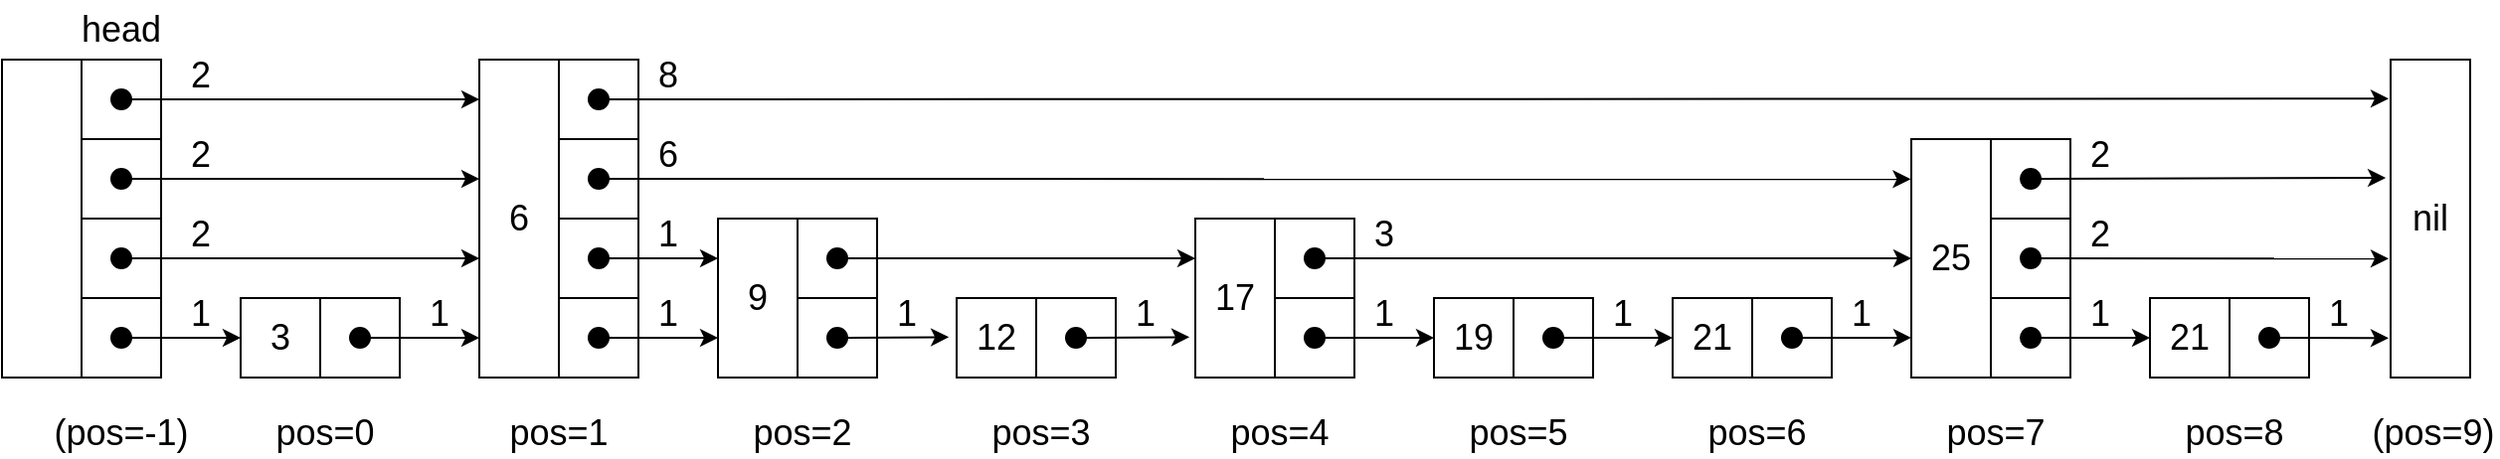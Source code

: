 <mxfile version="22.1.16" type="device" pages="2">
  <diagram name="example1" id="M_l3oaVmqvij0Us-8n8k">
    <mxGraphModel dx="1012" dy="729" grid="1" gridSize="10" guides="1" tooltips="1" connect="1" arrows="1" fold="1" page="1" pageScale="1" pageWidth="827" pageHeight="1169" math="0" shadow="0">
      <root>
        <mxCell id="0" />
        <mxCell id="1" parent="0" />
        <mxCell id="FNDnNTJ_TwFZtQdyabzf-134" value="" style="group" parent="1" vertex="1" connectable="0">
          <mxGeometry y="90" width="1255" height="230" as="geometry" />
        </mxCell>
        <mxCell id="FNDnNTJ_TwFZtQdyabzf-7" value="" style="group;fontSize=18;" parent="FNDnNTJ_TwFZtQdyabzf-134" vertex="1" connectable="0">
          <mxGeometry x="240" y="30" width="80" height="160" as="geometry" />
        </mxCell>
        <mxCell id="FNDnNTJ_TwFZtQdyabzf-2" value="6" style="rounded=0;whiteSpace=wrap;html=1;fontSize=18;" parent="FNDnNTJ_TwFZtQdyabzf-7" vertex="1">
          <mxGeometry width="40" height="160" as="geometry" />
        </mxCell>
        <mxCell id="FNDnNTJ_TwFZtQdyabzf-10" value="" style="group" parent="FNDnNTJ_TwFZtQdyabzf-7" vertex="1" connectable="0">
          <mxGeometry x="40" width="40" height="40" as="geometry" />
        </mxCell>
        <mxCell id="FNDnNTJ_TwFZtQdyabzf-3" value="" style="rounded=0;whiteSpace=wrap;html=1;" parent="FNDnNTJ_TwFZtQdyabzf-10" vertex="1">
          <mxGeometry width="40" height="40" as="geometry" />
        </mxCell>
        <mxCell id="FNDnNTJ_TwFZtQdyabzf-108" style="edgeStyle=none;shape=connector;rounded=0;orthogonalLoop=1;jettySize=auto;html=1;exitX=1;exitY=0.5;exitDx=0;exitDy=0;labelBackgroundColor=default;strokeColor=default;align=center;verticalAlign=middle;fontFamily=Helvetica;fontSize=11;fontColor=default;endArrow=classic;" parent="FNDnNTJ_TwFZtQdyabzf-10" source="FNDnNTJ_TwFZtQdyabzf-8" edge="1">
          <mxGeometry relative="1" as="geometry">
            <mxPoint x="920" y="19.647" as="targetPoint" />
          </mxGeometry>
        </mxCell>
        <mxCell id="FNDnNTJ_TwFZtQdyabzf-8" value="" style="ellipse;whiteSpace=wrap;html=1;aspect=fixed;fillColor=#000000;" parent="FNDnNTJ_TwFZtQdyabzf-10" vertex="1">
          <mxGeometry x="15" y="15" width="10" height="10" as="geometry" />
        </mxCell>
        <mxCell id="FNDnNTJ_TwFZtQdyabzf-11" value="" style="group" parent="FNDnNTJ_TwFZtQdyabzf-7" vertex="1" connectable="0">
          <mxGeometry x="40" y="40" width="40" height="40" as="geometry" />
        </mxCell>
        <mxCell id="FNDnNTJ_TwFZtQdyabzf-12" value="" style="rounded=0;whiteSpace=wrap;html=1;" parent="FNDnNTJ_TwFZtQdyabzf-11" vertex="1">
          <mxGeometry width="40" height="40" as="geometry" />
        </mxCell>
        <mxCell id="FNDnNTJ_TwFZtQdyabzf-13" value="" style="ellipse;whiteSpace=wrap;html=1;aspect=fixed;fillColor=#000000;" parent="FNDnNTJ_TwFZtQdyabzf-11" vertex="1">
          <mxGeometry x="15" y="15" width="10" height="10" as="geometry" />
        </mxCell>
        <mxCell id="FNDnNTJ_TwFZtQdyabzf-14" value="" style="group" parent="FNDnNTJ_TwFZtQdyabzf-7" vertex="1" connectable="0">
          <mxGeometry x="40" y="80" width="40" height="40" as="geometry" />
        </mxCell>
        <mxCell id="FNDnNTJ_TwFZtQdyabzf-15" value="" style="rounded=0;whiteSpace=wrap;html=1;" parent="FNDnNTJ_TwFZtQdyabzf-14" vertex="1">
          <mxGeometry width="40" height="40" as="geometry" />
        </mxCell>
        <mxCell id="FNDnNTJ_TwFZtQdyabzf-16" value="" style="ellipse;whiteSpace=wrap;html=1;aspect=fixed;fillColor=#000000;" parent="FNDnNTJ_TwFZtQdyabzf-14" vertex="1">
          <mxGeometry x="15" y="15" width="10" height="10" as="geometry" />
        </mxCell>
        <mxCell id="FNDnNTJ_TwFZtQdyabzf-18" value="" style="group" parent="FNDnNTJ_TwFZtQdyabzf-7" vertex="1" connectable="0">
          <mxGeometry x="40" y="120" width="40" height="40" as="geometry" />
        </mxCell>
        <mxCell id="FNDnNTJ_TwFZtQdyabzf-19" value="" style="rounded=0;whiteSpace=wrap;html=1;" parent="FNDnNTJ_TwFZtQdyabzf-18" vertex="1">
          <mxGeometry width="40" height="40" as="geometry" />
        </mxCell>
        <mxCell id="FNDnNTJ_TwFZtQdyabzf-20" value="" style="ellipse;whiteSpace=wrap;html=1;aspect=fixed;fillColor=#000000;" parent="FNDnNTJ_TwFZtQdyabzf-18" vertex="1">
          <mxGeometry x="15" y="15" width="10" height="10" as="geometry" />
        </mxCell>
        <mxCell id="FNDnNTJ_TwFZtQdyabzf-21" value="" style="group" parent="FNDnNTJ_TwFZtQdyabzf-134" vertex="1" connectable="0">
          <mxGeometry x="40" y="30" width="40" height="40" as="geometry" />
        </mxCell>
        <mxCell id="FNDnNTJ_TwFZtQdyabzf-22" value="" style="rounded=0;whiteSpace=wrap;html=1;" parent="FNDnNTJ_TwFZtQdyabzf-21" vertex="1">
          <mxGeometry width="40" height="40" as="geometry" />
        </mxCell>
        <mxCell id="FNDnNTJ_TwFZtQdyabzf-23" value="" style="ellipse;whiteSpace=wrap;html=1;aspect=fixed;fillColor=#000000;" parent="FNDnNTJ_TwFZtQdyabzf-21" vertex="1">
          <mxGeometry x="15" y="15" width="10" height="10" as="geometry" />
        </mxCell>
        <mxCell id="FNDnNTJ_TwFZtQdyabzf-24" value="" style="group" parent="FNDnNTJ_TwFZtQdyabzf-134" vertex="1" connectable="0">
          <mxGeometry x="40" y="70" width="40" height="40" as="geometry" />
        </mxCell>
        <mxCell id="FNDnNTJ_TwFZtQdyabzf-25" value="" style="rounded=0;whiteSpace=wrap;html=1;" parent="FNDnNTJ_TwFZtQdyabzf-24" vertex="1">
          <mxGeometry width="40" height="40" as="geometry" />
        </mxCell>
        <mxCell id="FNDnNTJ_TwFZtQdyabzf-26" value="" style="ellipse;whiteSpace=wrap;html=1;aspect=fixed;fillColor=#000000;" parent="FNDnNTJ_TwFZtQdyabzf-24" vertex="1">
          <mxGeometry x="15" y="15" width="10" height="10" as="geometry" />
        </mxCell>
        <mxCell id="FNDnNTJ_TwFZtQdyabzf-27" value="" style="group" parent="FNDnNTJ_TwFZtQdyabzf-134" vertex="1" connectable="0">
          <mxGeometry x="40" y="110" width="40" height="40" as="geometry" />
        </mxCell>
        <mxCell id="FNDnNTJ_TwFZtQdyabzf-28" value="" style="rounded=0;whiteSpace=wrap;html=1;" parent="FNDnNTJ_TwFZtQdyabzf-27" vertex="1">
          <mxGeometry width="40" height="40" as="geometry" />
        </mxCell>
        <mxCell id="FNDnNTJ_TwFZtQdyabzf-29" value="" style="ellipse;whiteSpace=wrap;html=1;aspect=fixed;fillColor=#000000;" parent="FNDnNTJ_TwFZtQdyabzf-27" vertex="1">
          <mxGeometry x="15" y="15" width="10" height="10" as="geometry" />
        </mxCell>
        <mxCell id="FNDnNTJ_TwFZtQdyabzf-30" value="" style="group" parent="FNDnNTJ_TwFZtQdyabzf-134" vertex="1" connectable="0">
          <mxGeometry x="40" y="150" width="40" height="40" as="geometry" />
        </mxCell>
        <mxCell id="FNDnNTJ_TwFZtQdyabzf-31" value="" style="rounded=0;whiteSpace=wrap;html=1;" parent="FNDnNTJ_TwFZtQdyabzf-30" vertex="1">
          <mxGeometry width="40" height="40" as="geometry" />
        </mxCell>
        <mxCell id="FNDnNTJ_TwFZtQdyabzf-32" value="" style="ellipse;whiteSpace=wrap;html=1;aspect=fixed;fillColor=#000000;" parent="FNDnNTJ_TwFZtQdyabzf-30" vertex="1">
          <mxGeometry x="15" y="15" width="10" height="10" as="geometry" />
        </mxCell>
        <mxCell id="FNDnNTJ_TwFZtQdyabzf-33" value="" style="group" parent="FNDnNTJ_TwFZtQdyabzf-134" vertex="1" connectable="0">
          <mxGeometry x="160" y="150" width="40" height="40" as="geometry" />
        </mxCell>
        <mxCell id="FNDnNTJ_TwFZtQdyabzf-34" value="" style="rounded=0;whiteSpace=wrap;html=1;" parent="FNDnNTJ_TwFZtQdyabzf-33" vertex="1">
          <mxGeometry width="40" height="40" as="geometry" />
        </mxCell>
        <mxCell id="FNDnNTJ_TwFZtQdyabzf-35" value="" style="ellipse;whiteSpace=wrap;html=1;aspect=fixed;fillColor=#000000;" parent="FNDnNTJ_TwFZtQdyabzf-33" vertex="1">
          <mxGeometry x="15" y="15" width="10" height="10" as="geometry" />
        </mxCell>
        <mxCell id="FNDnNTJ_TwFZtQdyabzf-36" value="3" style="rounded=0;whiteSpace=wrap;html=1;fontSize=18;" parent="FNDnNTJ_TwFZtQdyabzf-134" vertex="1">
          <mxGeometry x="120" y="150" width="40" height="40" as="geometry" />
        </mxCell>
        <mxCell id="FNDnNTJ_TwFZtQdyabzf-37" style="edgeStyle=orthogonalEdgeStyle;rounded=0;orthogonalLoop=1;jettySize=auto;html=1;entryX=0;entryY=0.5;entryDx=0;entryDy=0;" parent="FNDnNTJ_TwFZtQdyabzf-134" source="FNDnNTJ_TwFZtQdyabzf-32" target="FNDnNTJ_TwFZtQdyabzf-36" edge="1">
          <mxGeometry relative="1" as="geometry" />
        </mxCell>
        <mxCell id="FNDnNTJ_TwFZtQdyabzf-38" style="rounded=0;orthogonalLoop=1;jettySize=auto;html=1;" parent="FNDnNTJ_TwFZtQdyabzf-134" source="FNDnNTJ_TwFZtQdyabzf-35" edge="1">
          <mxGeometry relative="1" as="geometry">
            <mxPoint x="240" y="170" as="targetPoint" />
          </mxGeometry>
        </mxCell>
        <mxCell id="FNDnNTJ_TwFZtQdyabzf-39" style="rounded=0;orthogonalLoop=1;jettySize=auto;html=1;exitX=1;exitY=0.5;exitDx=0;exitDy=0;" parent="FNDnNTJ_TwFZtQdyabzf-134" source="FNDnNTJ_TwFZtQdyabzf-29" edge="1">
          <mxGeometry relative="1" as="geometry">
            <mxPoint x="240" y="130" as="targetPoint" />
          </mxGeometry>
        </mxCell>
        <mxCell id="FNDnNTJ_TwFZtQdyabzf-40" style="rounded=0;orthogonalLoop=1;jettySize=auto;html=1;exitX=1;exitY=0.5;exitDx=0;exitDy=0;" parent="FNDnNTJ_TwFZtQdyabzf-134" source="FNDnNTJ_TwFZtQdyabzf-26" edge="1">
          <mxGeometry relative="1" as="geometry">
            <mxPoint x="240" y="90" as="targetPoint" />
          </mxGeometry>
        </mxCell>
        <mxCell id="FNDnNTJ_TwFZtQdyabzf-41" style="rounded=0;orthogonalLoop=1;jettySize=auto;html=1;exitX=1;exitY=0.5;exitDx=0;exitDy=0;" parent="FNDnNTJ_TwFZtQdyabzf-134" source="FNDnNTJ_TwFZtQdyabzf-23" edge="1">
          <mxGeometry relative="1" as="geometry">
            <mxPoint x="240" y="50" as="targetPoint" />
          </mxGeometry>
        </mxCell>
        <mxCell id="FNDnNTJ_TwFZtQdyabzf-42" value="head" style="text;html=1;strokeColor=none;fillColor=none;align=center;verticalAlign=middle;whiteSpace=wrap;rounded=0;fontSize=18;fontFamily=Helvetica;fontColor=default;" parent="FNDnNTJ_TwFZtQdyabzf-134" vertex="1">
          <mxGeometry x="35" width="50" height="30" as="geometry" />
        </mxCell>
        <mxCell id="FNDnNTJ_TwFZtQdyabzf-45" value="(pos=-1)" style="text;fontSize=18;fontFamily=Helvetica;fontColor=default;align=center;" parent="FNDnNTJ_TwFZtQdyabzf-134" vertex="1">
          <mxGeometry x="27.5" y="200" width="65" height="30" as="geometry" />
        </mxCell>
        <mxCell id="FNDnNTJ_TwFZtQdyabzf-46" value="pos=0" style="text;fontSize=18;fontFamily=Helvetica;fontColor=default;align=center;" parent="FNDnNTJ_TwFZtQdyabzf-134" vertex="1">
          <mxGeometry x="130" y="200" width="65" height="30" as="geometry" />
        </mxCell>
        <mxCell id="FNDnNTJ_TwFZtQdyabzf-47" value="pos=1" style="text;fontSize=18;fontFamily=Helvetica;fontColor=default;align=center;" parent="FNDnNTJ_TwFZtQdyabzf-134" vertex="1">
          <mxGeometry x="247.5" y="200" width="65" height="30" as="geometry" />
        </mxCell>
        <mxCell id="FNDnNTJ_TwFZtQdyabzf-48" value="2" style="text;fontSize=18;fontFamily=Helvetica;fontColor=default;align=center;" parent="FNDnNTJ_TwFZtQdyabzf-134" vertex="1">
          <mxGeometry x="80" y="20" width="40" height="30" as="geometry" />
        </mxCell>
        <mxCell id="FNDnNTJ_TwFZtQdyabzf-49" value="2" style="text;fontSize=18;fontFamily=Helvetica;fontColor=default;align=center;" parent="FNDnNTJ_TwFZtQdyabzf-134" vertex="1">
          <mxGeometry x="80" y="60" width="40" height="30" as="geometry" />
        </mxCell>
        <mxCell id="FNDnNTJ_TwFZtQdyabzf-50" value="2" style="text;fontSize=18;fontFamily=Helvetica;fontColor=default;align=center;" parent="FNDnNTJ_TwFZtQdyabzf-134" vertex="1">
          <mxGeometry x="80" y="100" width="40" height="30" as="geometry" />
        </mxCell>
        <mxCell id="FNDnNTJ_TwFZtQdyabzf-51" value="1" style="text;fontSize=18;fontFamily=Helvetica;fontColor=default;align=center;" parent="FNDnNTJ_TwFZtQdyabzf-134" vertex="1">
          <mxGeometry x="80" y="140" width="40" height="30" as="geometry" />
        </mxCell>
        <mxCell id="FNDnNTJ_TwFZtQdyabzf-52" value="1" style="text;fontSize=18;fontFamily=Helvetica;fontColor=default;align=center;" parent="FNDnNTJ_TwFZtQdyabzf-134" vertex="1">
          <mxGeometry x="200" y="140" width="40" height="30" as="geometry" />
        </mxCell>
        <mxCell id="FNDnNTJ_TwFZtQdyabzf-53" value="" style="group" parent="FNDnNTJ_TwFZtQdyabzf-134" vertex="1" connectable="0">
          <mxGeometry x="400" y="150" width="40" height="40" as="geometry" />
        </mxCell>
        <mxCell id="FNDnNTJ_TwFZtQdyabzf-54" value="" style="rounded=0;whiteSpace=wrap;html=1;" parent="FNDnNTJ_TwFZtQdyabzf-53" vertex="1">
          <mxGeometry width="40" height="40" as="geometry" />
        </mxCell>
        <mxCell id="FNDnNTJ_TwFZtQdyabzf-55" value="" style="ellipse;whiteSpace=wrap;html=1;aspect=fixed;fillColor=#000000;" parent="FNDnNTJ_TwFZtQdyabzf-53" vertex="1">
          <mxGeometry x="15" y="15" width="10" height="10" as="geometry" />
        </mxCell>
        <mxCell id="FNDnNTJ_TwFZtQdyabzf-56" value="9" style="rounded=0;whiteSpace=wrap;html=1;fontSize=18;" parent="FNDnNTJ_TwFZtQdyabzf-134" vertex="1">
          <mxGeometry x="360" y="110" width="40" height="80" as="geometry" />
        </mxCell>
        <mxCell id="FNDnNTJ_TwFZtQdyabzf-57" style="edgeStyle=none;shape=connector;rounded=0;orthogonalLoop=1;jettySize=auto;html=1;exitX=1;exitY=0.5;exitDx=0;exitDy=0;entryX=0;entryY=0.75;entryDx=0;entryDy=0;labelBackgroundColor=default;strokeColor=default;align=center;verticalAlign=middle;fontFamily=Helvetica;fontSize=11;fontColor=default;endArrow=classic;" parent="FNDnNTJ_TwFZtQdyabzf-134" source="FNDnNTJ_TwFZtQdyabzf-20" target="FNDnNTJ_TwFZtQdyabzf-56" edge="1">
          <mxGeometry relative="1" as="geometry" />
        </mxCell>
        <mxCell id="FNDnNTJ_TwFZtQdyabzf-58" value="1" style="text;fontSize=18;fontFamily=Helvetica;fontColor=default;align=center;" parent="FNDnNTJ_TwFZtQdyabzf-134" vertex="1">
          <mxGeometry x="320" y="140" width="30" height="30" as="geometry" />
        </mxCell>
        <mxCell id="FNDnNTJ_TwFZtQdyabzf-59" value="" style="group" parent="FNDnNTJ_TwFZtQdyabzf-134" vertex="1" connectable="0">
          <mxGeometry x="400" y="110" width="40" height="40" as="geometry" />
        </mxCell>
        <mxCell id="FNDnNTJ_TwFZtQdyabzf-60" value="" style="rounded=0;whiteSpace=wrap;html=1;" parent="FNDnNTJ_TwFZtQdyabzf-59" vertex="1">
          <mxGeometry width="40" height="40" as="geometry" />
        </mxCell>
        <mxCell id="FNDnNTJ_TwFZtQdyabzf-61" value="" style="ellipse;whiteSpace=wrap;html=1;aspect=fixed;fillColor=#000000;" parent="FNDnNTJ_TwFZtQdyabzf-59" vertex="1">
          <mxGeometry x="15" y="15" width="10" height="10" as="geometry" />
        </mxCell>
        <mxCell id="FNDnNTJ_TwFZtQdyabzf-62" value="" style="group" parent="FNDnNTJ_TwFZtQdyabzf-134" vertex="1" connectable="0">
          <mxGeometry x="520" y="150" width="40" height="40" as="geometry" />
        </mxCell>
        <mxCell id="FNDnNTJ_TwFZtQdyabzf-63" value="" style="rounded=0;whiteSpace=wrap;html=1;" parent="FNDnNTJ_TwFZtQdyabzf-62" vertex="1">
          <mxGeometry width="40" height="40" as="geometry" />
        </mxCell>
        <mxCell id="FNDnNTJ_TwFZtQdyabzf-64" value="" style="ellipse;whiteSpace=wrap;html=1;aspect=fixed;fillColor=#000000;" parent="FNDnNTJ_TwFZtQdyabzf-62" vertex="1">
          <mxGeometry x="15" y="15" width="10" height="10" as="geometry" />
        </mxCell>
        <mxCell id="FNDnNTJ_TwFZtQdyabzf-65" value="12" style="rounded=0;whiteSpace=wrap;html=1;fontSize=18;" parent="FNDnNTJ_TwFZtQdyabzf-134" vertex="1">
          <mxGeometry x="480" y="150" width="40" height="40" as="geometry" />
        </mxCell>
        <mxCell id="FNDnNTJ_TwFZtQdyabzf-66" style="edgeStyle=none;shape=connector;rounded=0;orthogonalLoop=1;jettySize=auto;html=1;entryX=-0.098;entryY=0.492;entryDx=0;entryDy=0;entryPerimeter=0;labelBackgroundColor=default;strokeColor=default;align=center;verticalAlign=middle;fontFamily=Helvetica;fontSize=11;fontColor=default;endArrow=classic;" parent="FNDnNTJ_TwFZtQdyabzf-134" source="FNDnNTJ_TwFZtQdyabzf-55" target="FNDnNTJ_TwFZtQdyabzf-65" edge="1">
          <mxGeometry relative="1" as="geometry" />
        </mxCell>
        <mxCell id="FNDnNTJ_TwFZtQdyabzf-67" value="" style="group" parent="FNDnNTJ_TwFZtQdyabzf-134" vertex="1" connectable="0">
          <mxGeometry x="640" y="150" width="40" height="40" as="geometry" />
        </mxCell>
        <mxCell id="FNDnNTJ_TwFZtQdyabzf-68" value="" style="rounded=0;whiteSpace=wrap;html=1;" parent="FNDnNTJ_TwFZtQdyabzf-67" vertex="1">
          <mxGeometry width="40" height="40" as="geometry" />
        </mxCell>
        <mxCell id="FNDnNTJ_TwFZtQdyabzf-69" value="" style="ellipse;whiteSpace=wrap;html=1;aspect=fixed;fillColor=#000000;" parent="FNDnNTJ_TwFZtQdyabzf-67" vertex="1">
          <mxGeometry x="15" y="15" width="10" height="10" as="geometry" />
        </mxCell>
        <mxCell id="FNDnNTJ_TwFZtQdyabzf-70" value="17" style="rounded=0;whiteSpace=wrap;html=1;fontSize=18;" parent="FNDnNTJ_TwFZtQdyabzf-134" vertex="1">
          <mxGeometry x="600" y="110" width="40" height="80" as="geometry" />
        </mxCell>
        <mxCell id="FNDnNTJ_TwFZtQdyabzf-71" value="" style="group" parent="FNDnNTJ_TwFZtQdyabzf-134" vertex="1" connectable="0">
          <mxGeometry x="640" y="110" width="40" height="40" as="geometry" />
        </mxCell>
        <mxCell id="FNDnNTJ_TwFZtQdyabzf-72" value="" style="rounded=0;whiteSpace=wrap;html=1;" parent="FNDnNTJ_TwFZtQdyabzf-71" vertex="1">
          <mxGeometry width="40" height="40" as="geometry" />
        </mxCell>
        <mxCell id="FNDnNTJ_TwFZtQdyabzf-73" value="" style="ellipse;whiteSpace=wrap;html=1;aspect=fixed;fillColor=#000000;" parent="FNDnNTJ_TwFZtQdyabzf-71" vertex="1">
          <mxGeometry x="15" y="15" width="10" height="10" as="geometry" />
        </mxCell>
        <mxCell id="FNDnNTJ_TwFZtQdyabzf-74" style="edgeStyle=none;shape=connector;rounded=0;orthogonalLoop=1;jettySize=auto;html=1;exitX=1;exitY=0.5;exitDx=0;exitDy=0;entryX=-0.074;entryY=0.746;entryDx=0;entryDy=0;entryPerimeter=0;labelBackgroundColor=default;strokeColor=default;align=center;verticalAlign=middle;fontFamily=Helvetica;fontSize=11;fontColor=default;endArrow=classic;" parent="FNDnNTJ_TwFZtQdyabzf-134" source="FNDnNTJ_TwFZtQdyabzf-64" target="FNDnNTJ_TwFZtQdyabzf-70" edge="1">
          <mxGeometry relative="1" as="geometry" />
        </mxCell>
        <mxCell id="FNDnNTJ_TwFZtQdyabzf-75" value="" style="group" parent="FNDnNTJ_TwFZtQdyabzf-134" vertex="1" connectable="0">
          <mxGeometry x="760" y="150" width="40" height="40" as="geometry" />
        </mxCell>
        <mxCell id="FNDnNTJ_TwFZtQdyabzf-76" value="" style="rounded=0;whiteSpace=wrap;html=1;" parent="FNDnNTJ_TwFZtQdyabzf-75" vertex="1">
          <mxGeometry width="40" height="40" as="geometry" />
        </mxCell>
        <mxCell id="FNDnNTJ_TwFZtQdyabzf-77" value="" style="ellipse;whiteSpace=wrap;html=1;aspect=fixed;fillColor=#000000;" parent="FNDnNTJ_TwFZtQdyabzf-75" vertex="1">
          <mxGeometry x="15" y="15" width="10" height="10" as="geometry" />
        </mxCell>
        <mxCell id="FNDnNTJ_TwFZtQdyabzf-78" value="19" style="rounded=0;whiteSpace=wrap;html=1;fontSize=18;" parent="FNDnNTJ_TwFZtQdyabzf-134" vertex="1">
          <mxGeometry x="720" y="150" width="40" height="40" as="geometry" />
        </mxCell>
        <mxCell id="FNDnNTJ_TwFZtQdyabzf-79" style="edgeStyle=none;shape=connector;rounded=0;orthogonalLoop=1;jettySize=auto;html=1;exitX=1;exitY=0.5;exitDx=0;exitDy=0;entryX=0;entryY=0.5;entryDx=0;entryDy=0;labelBackgroundColor=default;strokeColor=default;align=center;verticalAlign=middle;fontFamily=Helvetica;fontSize=11;fontColor=default;endArrow=classic;" parent="FNDnNTJ_TwFZtQdyabzf-134" source="FNDnNTJ_TwFZtQdyabzf-69" target="FNDnNTJ_TwFZtQdyabzf-78" edge="1">
          <mxGeometry relative="1" as="geometry" />
        </mxCell>
        <mxCell id="FNDnNTJ_TwFZtQdyabzf-80" value="" style="group" parent="FNDnNTJ_TwFZtQdyabzf-134" vertex="1" connectable="0">
          <mxGeometry x="880" y="150" width="40" height="40" as="geometry" />
        </mxCell>
        <mxCell id="FNDnNTJ_TwFZtQdyabzf-81" value="" style="rounded=0;whiteSpace=wrap;html=1;" parent="FNDnNTJ_TwFZtQdyabzf-80" vertex="1">
          <mxGeometry width="40" height="40" as="geometry" />
        </mxCell>
        <mxCell id="FNDnNTJ_TwFZtQdyabzf-82" value="" style="ellipse;whiteSpace=wrap;html=1;aspect=fixed;fillColor=#000000;" parent="FNDnNTJ_TwFZtQdyabzf-80" vertex="1">
          <mxGeometry x="15" y="15" width="10" height="10" as="geometry" />
        </mxCell>
        <mxCell id="FNDnNTJ_TwFZtQdyabzf-83" value="21" style="rounded=0;whiteSpace=wrap;html=1;fontSize=18;" parent="FNDnNTJ_TwFZtQdyabzf-134" vertex="1">
          <mxGeometry x="840" y="150" width="40" height="40" as="geometry" />
        </mxCell>
        <mxCell id="FNDnNTJ_TwFZtQdyabzf-84" style="edgeStyle=none;shape=connector;rounded=0;orthogonalLoop=1;jettySize=auto;html=1;exitX=1;exitY=0.5;exitDx=0;exitDy=0;entryX=0;entryY=0.5;entryDx=0;entryDy=0;labelBackgroundColor=default;strokeColor=default;align=center;verticalAlign=middle;fontFamily=Helvetica;fontSize=11;fontColor=default;endArrow=classic;" parent="FNDnNTJ_TwFZtQdyabzf-134" source="FNDnNTJ_TwFZtQdyabzf-77" target="FNDnNTJ_TwFZtQdyabzf-83" edge="1">
          <mxGeometry relative="1" as="geometry" />
        </mxCell>
        <mxCell id="FNDnNTJ_TwFZtQdyabzf-85" value="" style="group" parent="FNDnNTJ_TwFZtQdyabzf-134" vertex="1" connectable="0">
          <mxGeometry x="1000" y="150" width="40" height="40" as="geometry" />
        </mxCell>
        <mxCell id="FNDnNTJ_TwFZtQdyabzf-86" value="" style="rounded=0;whiteSpace=wrap;html=1;" parent="FNDnNTJ_TwFZtQdyabzf-85" vertex="1">
          <mxGeometry width="40" height="40" as="geometry" />
        </mxCell>
        <mxCell id="FNDnNTJ_TwFZtQdyabzf-87" value="" style="ellipse;whiteSpace=wrap;html=1;aspect=fixed;fillColor=#000000;" parent="FNDnNTJ_TwFZtQdyabzf-85" vertex="1">
          <mxGeometry x="15" y="15" width="10" height="10" as="geometry" />
        </mxCell>
        <mxCell id="FNDnNTJ_TwFZtQdyabzf-88" value="25" style="rounded=0;whiteSpace=wrap;html=1;fontSize=18;" parent="FNDnNTJ_TwFZtQdyabzf-134" vertex="1">
          <mxGeometry x="960" y="70" width="40" height="120" as="geometry" />
        </mxCell>
        <mxCell id="FNDnNTJ_TwFZtQdyabzf-89" value="" style="group" parent="FNDnNTJ_TwFZtQdyabzf-134" vertex="1" connectable="0">
          <mxGeometry x="1000" y="110" width="40" height="40" as="geometry" />
        </mxCell>
        <mxCell id="FNDnNTJ_TwFZtQdyabzf-90" value="" style="rounded=0;whiteSpace=wrap;html=1;" parent="FNDnNTJ_TwFZtQdyabzf-89" vertex="1">
          <mxGeometry width="40" height="40" as="geometry" />
        </mxCell>
        <mxCell id="FNDnNTJ_TwFZtQdyabzf-110" style="edgeStyle=none;shape=connector;rounded=0;orthogonalLoop=1;jettySize=auto;html=1;exitX=1;exitY=0.5;exitDx=0;exitDy=0;labelBackgroundColor=default;strokeColor=default;align=center;verticalAlign=middle;fontFamily=Helvetica;fontSize=11;fontColor=default;endArrow=classic;" parent="FNDnNTJ_TwFZtQdyabzf-89" source="FNDnNTJ_TwFZtQdyabzf-91" edge="1">
          <mxGeometry relative="1" as="geometry">
            <mxPoint x="200" y="20.143" as="targetPoint" />
          </mxGeometry>
        </mxCell>
        <mxCell id="FNDnNTJ_TwFZtQdyabzf-91" value="" style="ellipse;whiteSpace=wrap;html=1;aspect=fixed;fillColor=#000000;" parent="FNDnNTJ_TwFZtQdyabzf-89" vertex="1">
          <mxGeometry x="15" y="15" width="10" height="10" as="geometry" />
        </mxCell>
        <mxCell id="FNDnNTJ_TwFZtQdyabzf-93" value="" style="group" parent="FNDnNTJ_TwFZtQdyabzf-134" vertex="1" connectable="0">
          <mxGeometry x="1000" y="70" width="40" height="40" as="geometry" />
        </mxCell>
        <mxCell id="FNDnNTJ_TwFZtQdyabzf-94" value="" style="rounded=0;whiteSpace=wrap;html=1;" parent="FNDnNTJ_TwFZtQdyabzf-93" vertex="1">
          <mxGeometry width="40" height="40" as="geometry" />
        </mxCell>
        <mxCell id="FNDnNTJ_TwFZtQdyabzf-95" value="" style="ellipse;whiteSpace=wrap;html=1;aspect=fixed;fillColor=#000000;" parent="FNDnNTJ_TwFZtQdyabzf-93" vertex="1">
          <mxGeometry x="15" y="15" width="10" height="10" as="geometry" />
        </mxCell>
        <mxCell id="FNDnNTJ_TwFZtQdyabzf-96" style="edgeStyle=none;shape=connector;rounded=0;orthogonalLoop=1;jettySize=auto;html=1;labelBackgroundColor=default;strokeColor=default;align=center;verticalAlign=middle;fontFamily=Helvetica;fontSize=11;fontColor=default;endArrow=classic;entryX=0;entryY=0.833;entryDx=0;entryDy=0;entryPerimeter=0;" parent="FNDnNTJ_TwFZtQdyabzf-134" source="FNDnNTJ_TwFZtQdyabzf-82" target="FNDnNTJ_TwFZtQdyabzf-88" edge="1">
          <mxGeometry relative="1" as="geometry">
            <mxPoint x="960" y="167" as="targetPoint" />
          </mxGeometry>
        </mxCell>
        <mxCell id="FNDnNTJ_TwFZtQdyabzf-97" value="" style="group" parent="FNDnNTJ_TwFZtQdyabzf-134" vertex="1" connectable="0">
          <mxGeometry x="1120" y="150" width="40" height="40" as="geometry" />
        </mxCell>
        <mxCell id="FNDnNTJ_TwFZtQdyabzf-98" value="" style="rounded=0;whiteSpace=wrap;html=1;" parent="FNDnNTJ_TwFZtQdyabzf-97" vertex="1">
          <mxGeometry width="40" height="40" as="geometry" />
        </mxCell>
        <mxCell id="FNDnNTJ_TwFZtQdyabzf-103" style="edgeStyle=none;shape=connector;rounded=0;orthogonalLoop=1;jettySize=auto;html=1;exitX=1;exitY=0.5;exitDx=0;exitDy=0;labelBackgroundColor=default;strokeColor=default;align=center;verticalAlign=middle;fontFamily=Helvetica;fontSize=11;fontColor=default;endArrow=classic;" parent="FNDnNTJ_TwFZtQdyabzf-97" source="FNDnNTJ_TwFZtQdyabzf-99" edge="1">
          <mxGeometry relative="1" as="geometry">
            <mxPoint x="80" y="20.143" as="targetPoint" />
          </mxGeometry>
        </mxCell>
        <mxCell id="FNDnNTJ_TwFZtQdyabzf-99" value="" style="ellipse;whiteSpace=wrap;html=1;aspect=fixed;fillColor=#000000;" parent="FNDnNTJ_TwFZtQdyabzf-97" vertex="1">
          <mxGeometry x="15" y="15" width="10" height="10" as="geometry" />
        </mxCell>
        <mxCell id="FNDnNTJ_TwFZtQdyabzf-100" value="21" style="rounded=0;whiteSpace=wrap;html=1;fontSize=18;" parent="FNDnNTJ_TwFZtQdyabzf-134" vertex="1">
          <mxGeometry x="1080" y="150" width="40" height="40" as="geometry" />
        </mxCell>
        <mxCell id="FNDnNTJ_TwFZtQdyabzf-101" style="edgeStyle=none;shape=connector;rounded=0;orthogonalLoop=1;jettySize=auto;html=1;exitX=1;exitY=0.5;exitDx=0;exitDy=0;entryX=0;entryY=0.5;entryDx=0;entryDy=0;labelBackgroundColor=default;strokeColor=default;align=center;verticalAlign=middle;fontFamily=Helvetica;fontSize=11;fontColor=default;endArrow=classic;" parent="FNDnNTJ_TwFZtQdyabzf-134" source="FNDnNTJ_TwFZtQdyabzf-87" target="FNDnNTJ_TwFZtQdyabzf-100" edge="1">
          <mxGeometry relative="1" as="geometry" />
        </mxCell>
        <mxCell id="FNDnNTJ_TwFZtQdyabzf-102" value="nil" style="rounded=0;whiteSpace=wrap;html=1;fontSize=18;" parent="FNDnNTJ_TwFZtQdyabzf-134" vertex="1">
          <mxGeometry x="1201" y="30" width="40" height="160" as="geometry" />
        </mxCell>
        <mxCell id="FNDnNTJ_TwFZtQdyabzf-104" style="edgeStyle=none;shape=connector;rounded=0;orthogonalLoop=1;jettySize=auto;html=1;exitX=1;exitY=0.5;exitDx=0;exitDy=0;entryX=0;entryY=0.25;entryDx=0;entryDy=0;labelBackgroundColor=default;strokeColor=default;align=center;verticalAlign=middle;fontFamily=Helvetica;fontSize=11;fontColor=default;endArrow=classic;" parent="FNDnNTJ_TwFZtQdyabzf-134" source="FNDnNTJ_TwFZtQdyabzf-16" target="FNDnNTJ_TwFZtQdyabzf-56" edge="1">
          <mxGeometry relative="1" as="geometry" />
        </mxCell>
        <mxCell id="FNDnNTJ_TwFZtQdyabzf-105" style="edgeStyle=none;shape=connector;rounded=0;orthogonalLoop=1;jettySize=auto;html=1;exitX=1;exitY=0.5;exitDx=0;exitDy=0;entryX=0;entryY=0.25;entryDx=0;entryDy=0;labelBackgroundColor=default;strokeColor=default;align=center;verticalAlign=middle;fontFamily=Helvetica;fontSize=11;fontColor=default;endArrow=classic;" parent="FNDnNTJ_TwFZtQdyabzf-134" source="FNDnNTJ_TwFZtQdyabzf-61" target="FNDnNTJ_TwFZtQdyabzf-70" edge="1">
          <mxGeometry relative="1" as="geometry" />
        </mxCell>
        <mxCell id="FNDnNTJ_TwFZtQdyabzf-106" style="edgeStyle=none;shape=connector;rounded=0;orthogonalLoop=1;jettySize=auto;html=1;exitX=1;exitY=0.5;exitDx=0;exitDy=0;entryX=0;entryY=0.5;entryDx=0;entryDy=0;labelBackgroundColor=default;strokeColor=default;align=center;verticalAlign=middle;fontFamily=Helvetica;fontSize=11;fontColor=default;endArrow=classic;" parent="FNDnNTJ_TwFZtQdyabzf-134" source="FNDnNTJ_TwFZtQdyabzf-73" target="FNDnNTJ_TwFZtQdyabzf-88" edge="1">
          <mxGeometry relative="1" as="geometry" />
        </mxCell>
        <mxCell id="FNDnNTJ_TwFZtQdyabzf-107" style="edgeStyle=none;shape=connector;rounded=0;orthogonalLoop=1;jettySize=auto;html=1;exitX=1;exitY=0.5;exitDx=0;exitDy=0;entryX=-0.007;entryY=0.168;entryDx=0;entryDy=0;entryPerimeter=0;labelBackgroundColor=default;strokeColor=default;align=center;verticalAlign=middle;fontFamily=Helvetica;fontSize=11;fontColor=default;endArrow=classic;" parent="FNDnNTJ_TwFZtQdyabzf-134" source="FNDnNTJ_TwFZtQdyabzf-13" target="FNDnNTJ_TwFZtQdyabzf-88" edge="1">
          <mxGeometry relative="1" as="geometry" />
        </mxCell>
        <mxCell id="FNDnNTJ_TwFZtQdyabzf-109" style="edgeStyle=none;shape=connector;rounded=0;orthogonalLoop=1;jettySize=auto;html=1;exitX=1;exitY=0.5;exitDx=0;exitDy=0;entryX=-0.061;entryY=0.372;entryDx=0;entryDy=0;entryPerimeter=0;labelBackgroundColor=default;strokeColor=default;align=center;verticalAlign=middle;fontFamily=Helvetica;fontSize=11;fontColor=default;endArrow=classic;" parent="FNDnNTJ_TwFZtQdyabzf-134" source="FNDnNTJ_TwFZtQdyabzf-95" target="FNDnNTJ_TwFZtQdyabzf-102" edge="1">
          <mxGeometry relative="1" as="geometry" />
        </mxCell>
        <mxCell id="FNDnNTJ_TwFZtQdyabzf-111" value="1" style="text;fontSize=18;fontFamily=Helvetica;fontColor=default;align=center;" parent="FNDnNTJ_TwFZtQdyabzf-134" vertex="1">
          <mxGeometry x="320" y="100" width="30" height="30" as="geometry" />
        </mxCell>
        <mxCell id="FNDnNTJ_TwFZtQdyabzf-113" value="8" style="text;fontSize=18;fontFamily=Helvetica;fontColor=default;align=center;" parent="FNDnNTJ_TwFZtQdyabzf-134" vertex="1">
          <mxGeometry x="320" y="20" width="30" height="30" as="geometry" />
        </mxCell>
        <mxCell id="FNDnNTJ_TwFZtQdyabzf-114" value="6" style="text;fontSize=18;fontFamily=Helvetica;fontColor=default;align=center;" parent="FNDnNTJ_TwFZtQdyabzf-134" vertex="1">
          <mxGeometry x="320" y="60" width="30" height="30" as="geometry" />
        </mxCell>
        <mxCell id="FNDnNTJ_TwFZtQdyabzf-115" value="1" style="text;fontSize=18;fontFamily=Helvetica;fontColor=default;align=center;" parent="FNDnNTJ_TwFZtQdyabzf-134" vertex="1">
          <mxGeometry x="440" y="140" width="30" height="30" as="geometry" />
        </mxCell>
        <mxCell id="FNDnNTJ_TwFZtQdyabzf-116" value="1" style="text;fontSize=18;fontFamily=Helvetica;fontColor=default;align=center;" parent="FNDnNTJ_TwFZtQdyabzf-134" vertex="1">
          <mxGeometry x="560" y="140" width="30" height="30" as="geometry" />
        </mxCell>
        <mxCell id="FNDnNTJ_TwFZtQdyabzf-117" value="1" style="text;fontSize=18;fontFamily=Helvetica;fontColor=default;align=center;" parent="FNDnNTJ_TwFZtQdyabzf-134" vertex="1">
          <mxGeometry x="680" y="140" width="30" height="30" as="geometry" />
        </mxCell>
        <mxCell id="FNDnNTJ_TwFZtQdyabzf-118" value="1" style="text;fontSize=18;fontFamily=Helvetica;fontColor=default;align=center;" parent="FNDnNTJ_TwFZtQdyabzf-134" vertex="1">
          <mxGeometry x="800" y="140" width="30" height="30" as="geometry" />
        </mxCell>
        <mxCell id="FNDnNTJ_TwFZtQdyabzf-119" value="1" style="text;fontSize=18;fontFamily=Helvetica;fontColor=default;align=center;" parent="FNDnNTJ_TwFZtQdyabzf-134" vertex="1">
          <mxGeometry x="920" y="140" width="30" height="30" as="geometry" />
        </mxCell>
        <mxCell id="FNDnNTJ_TwFZtQdyabzf-120" value="1" style="text;fontSize=18;fontFamily=Helvetica;fontColor=default;align=center;" parent="FNDnNTJ_TwFZtQdyabzf-134" vertex="1">
          <mxGeometry x="1040" y="140" width="30" height="30" as="geometry" />
        </mxCell>
        <mxCell id="FNDnNTJ_TwFZtQdyabzf-121" value="1" style="text;fontSize=18;fontFamily=Helvetica;fontColor=default;align=center;" parent="FNDnNTJ_TwFZtQdyabzf-134" vertex="1">
          <mxGeometry x="1160" y="140" width="30" height="30" as="geometry" />
        </mxCell>
        <mxCell id="FNDnNTJ_TwFZtQdyabzf-122" value="2" style="text;fontSize=18;fontFamily=Helvetica;fontColor=default;align=center;" parent="FNDnNTJ_TwFZtQdyabzf-134" vertex="1">
          <mxGeometry x="1040" y="100" width="30" height="30" as="geometry" />
        </mxCell>
        <mxCell id="FNDnNTJ_TwFZtQdyabzf-123" value="2" style="text;fontSize=18;fontFamily=Helvetica;fontColor=default;align=center;" parent="FNDnNTJ_TwFZtQdyabzf-134" vertex="1">
          <mxGeometry x="1040" y="60" width="30" height="30" as="geometry" />
        </mxCell>
        <mxCell id="FNDnNTJ_TwFZtQdyabzf-124" value="3" style="text;fontSize=18;fontFamily=Helvetica;fontColor=default;align=center;" parent="FNDnNTJ_TwFZtQdyabzf-134" vertex="1">
          <mxGeometry x="680" y="100" width="30" height="30" as="geometry" />
        </mxCell>
        <mxCell id="FNDnNTJ_TwFZtQdyabzf-125" value="pos=2" style="text;fontSize=18;fontFamily=Helvetica;fontColor=default;align=center;" parent="FNDnNTJ_TwFZtQdyabzf-134" vertex="1">
          <mxGeometry x="370" y="200" width="65" height="30" as="geometry" />
        </mxCell>
        <mxCell id="FNDnNTJ_TwFZtQdyabzf-126" value="pos=3" style="text;fontSize=18;fontFamily=Helvetica;fontColor=default;align=center;" parent="FNDnNTJ_TwFZtQdyabzf-134" vertex="1">
          <mxGeometry x="490" y="200" width="65" height="30" as="geometry" />
        </mxCell>
        <mxCell id="FNDnNTJ_TwFZtQdyabzf-127" value="pos=4" style="text;fontSize=18;fontFamily=Helvetica;fontColor=default;align=center;" parent="FNDnNTJ_TwFZtQdyabzf-134" vertex="1">
          <mxGeometry x="610" y="200" width="65" height="30" as="geometry" />
        </mxCell>
        <mxCell id="FNDnNTJ_TwFZtQdyabzf-128" value="pos=5" style="text;fontSize=18;fontFamily=Helvetica;fontColor=default;align=center;" parent="FNDnNTJ_TwFZtQdyabzf-134" vertex="1">
          <mxGeometry x="730" y="200" width="65" height="30" as="geometry" />
        </mxCell>
        <mxCell id="FNDnNTJ_TwFZtQdyabzf-129" value="pos=6" style="text;fontSize=18;fontFamily=Helvetica;fontColor=default;align=center;" parent="FNDnNTJ_TwFZtQdyabzf-134" vertex="1">
          <mxGeometry x="850" y="200" width="65" height="30" as="geometry" />
        </mxCell>
        <mxCell id="FNDnNTJ_TwFZtQdyabzf-130" value="pos=7" style="text;fontSize=18;fontFamily=Helvetica;fontColor=default;align=center;" parent="FNDnNTJ_TwFZtQdyabzf-134" vertex="1">
          <mxGeometry x="970" y="200" width="65" height="30" as="geometry" />
        </mxCell>
        <mxCell id="FNDnNTJ_TwFZtQdyabzf-131" value="pos=8" style="text;fontSize=18;fontFamily=Helvetica;fontColor=default;align=center;" parent="FNDnNTJ_TwFZtQdyabzf-134" vertex="1">
          <mxGeometry x="1090" y="200" width="65" height="30" as="geometry" />
        </mxCell>
        <mxCell id="FNDnNTJ_TwFZtQdyabzf-132" value="(pos=9)" style="text;fontSize=18;fontFamily=Helvetica;fontColor=default;align=center;" parent="FNDnNTJ_TwFZtQdyabzf-134" vertex="1">
          <mxGeometry x="1190" y="200" width="65" height="30" as="geometry" />
        </mxCell>
        <mxCell id="FNDnNTJ_TwFZtQdyabzf-133" value="" style="rounded=0;whiteSpace=wrap;html=1;fontSize=18;" parent="FNDnNTJ_TwFZtQdyabzf-134" vertex="1">
          <mxGeometry y="30" width="40" height="160" as="geometry" />
        </mxCell>
      </root>
    </mxGraphModel>
  </diagram>
  <diagram id="U42ZhFKkONLyXrKizbIx" name="element">
    <mxGraphModel dx="698" dy="503" grid="1" gridSize="10" guides="1" tooltips="1" connect="1" arrows="1" fold="1" page="1" pageScale="1" pageWidth="827" pageHeight="1169" math="0" shadow="0">
      <root>
        <mxCell id="0" />
        <mxCell id="1" parent="0" />
        <mxCell id="5slKp9ZI_7D-6_nZGz3x-18" value="" style="group" vertex="1" connectable="0" parent="1">
          <mxGeometry x="97" y="90" width="372" height="270" as="geometry" />
        </mxCell>
        <mxCell id="R-6uhp9BKaohUXGcrxEj-1" value="" style="group;fontSize=18;" vertex="1" connectable="0" parent="5slKp9ZI_7D-6_nZGz3x-18">
          <mxGeometry x="143" y="30" width="80" height="160" as="geometry" />
        </mxCell>
        <mxCell id="R-6uhp9BKaohUXGcrxEj-2" value="6" style="rounded=0;whiteSpace=wrap;html=1;fontSize=18;fillColor=#d5e8d4;strokeColor=#82b366;fontStyle=1" vertex="1" parent="R-6uhp9BKaohUXGcrxEj-1">
          <mxGeometry width="40" height="160" as="geometry" />
        </mxCell>
        <mxCell id="R-6uhp9BKaohUXGcrxEj-3" value="" style="group" vertex="1" connectable="0" parent="R-6uhp9BKaohUXGcrxEj-1">
          <mxGeometry x="40" width="40" height="40" as="geometry" />
        </mxCell>
        <mxCell id="R-6uhp9BKaohUXGcrxEj-4" value="" style="rounded=0;whiteSpace=wrap;html=1;" vertex="1" parent="R-6uhp9BKaohUXGcrxEj-3">
          <mxGeometry width="40" height="40" as="geometry" />
        </mxCell>
        <mxCell id="R-6uhp9BKaohUXGcrxEj-6" value="" style="ellipse;whiteSpace=wrap;html=1;aspect=fixed;fillColor=#000000;" vertex="1" parent="R-6uhp9BKaohUXGcrxEj-3">
          <mxGeometry x="15" y="15" width="10" height="10" as="geometry" />
        </mxCell>
        <mxCell id="R-6uhp9BKaohUXGcrxEj-7" value="" style="group" vertex="1" connectable="0" parent="R-6uhp9BKaohUXGcrxEj-1">
          <mxGeometry x="40" y="40" width="40" height="40" as="geometry" />
        </mxCell>
        <mxCell id="R-6uhp9BKaohUXGcrxEj-8" value="" style="rounded=0;whiteSpace=wrap;html=1;" vertex="1" parent="R-6uhp9BKaohUXGcrxEj-7">
          <mxGeometry width="40" height="40" as="geometry" />
        </mxCell>
        <mxCell id="R-6uhp9BKaohUXGcrxEj-9" value="" style="ellipse;whiteSpace=wrap;html=1;aspect=fixed;fillColor=#000000;" vertex="1" parent="R-6uhp9BKaohUXGcrxEj-7">
          <mxGeometry x="15" y="15" width="10" height="10" as="geometry" />
        </mxCell>
        <mxCell id="R-6uhp9BKaohUXGcrxEj-10" value="" style="group" vertex="1" connectable="0" parent="R-6uhp9BKaohUXGcrxEj-1">
          <mxGeometry x="40" y="80" width="40" height="40" as="geometry" />
        </mxCell>
        <mxCell id="R-6uhp9BKaohUXGcrxEj-11" value="" style="rounded=0;whiteSpace=wrap;html=1;" vertex="1" parent="R-6uhp9BKaohUXGcrxEj-10">
          <mxGeometry width="40" height="40" as="geometry" />
        </mxCell>
        <mxCell id="R-6uhp9BKaohUXGcrxEj-12" value="" style="ellipse;whiteSpace=wrap;html=1;aspect=fixed;fillColor=#000000;" vertex="1" parent="R-6uhp9BKaohUXGcrxEj-10">
          <mxGeometry x="15" y="15" width="10" height="10" as="geometry" />
        </mxCell>
        <mxCell id="R-6uhp9BKaohUXGcrxEj-13" value="" style="group" vertex="1" connectable="0" parent="R-6uhp9BKaohUXGcrxEj-1">
          <mxGeometry x="40" y="120" width="40" height="40" as="geometry" />
        </mxCell>
        <mxCell id="R-6uhp9BKaohUXGcrxEj-14" value="" style="rounded=0;whiteSpace=wrap;html=1;" vertex="1" parent="R-6uhp9BKaohUXGcrxEj-13">
          <mxGeometry width="40" height="40" as="geometry" />
        </mxCell>
        <mxCell id="R-6uhp9BKaohUXGcrxEj-15" value="" style="ellipse;whiteSpace=wrap;html=1;aspect=fixed;fillColor=#000000;" vertex="1" parent="R-6uhp9BKaohUXGcrxEj-13">
          <mxGeometry x="15" y="15" width="10" height="10" as="geometry" />
        </mxCell>
        <mxCell id="op7RKQrK9bRKW6NNIG7u-6" value="" style="group" vertex="1" connectable="0" parent="5slKp9ZI_7D-6_nZGz3x-18">
          <mxGeometry x="23" y="150" width="80" height="40" as="geometry" />
        </mxCell>
        <mxCell id="op7RKQrK9bRKW6NNIG7u-1" value="" style="group" vertex="1" connectable="0" parent="op7RKQrK9bRKW6NNIG7u-6">
          <mxGeometry x="40" width="40" height="40" as="geometry" />
        </mxCell>
        <mxCell id="op7RKQrK9bRKW6NNIG7u-2" value="" style="rounded=0;whiteSpace=wrap;html=1;" vertex="1" parent="op7RKQrK9bRKW6NNIG7u-1">
          <mxGeometry width="40" height="40" as="geometry" />
        </mxCell>
        <mxCell id="op7RKQrK9bRKW6NNIG7u-7" style="edgeStyle=orthogonalEdgeStyle;rounded=0;orthogonalLoop=1;jettySize=auto;html=1;exitX=1;exitY=0.5;exitDx=0;exitDy=0;strokeWidth=2;" edge="1" parent="op7RKQrK9bRKW6NNIG7u-1" source="op7RKQrK9bRKW6NNIG7u-3">
          <mxGeometry relative="1" as="geometry">
            <mxPoint x="80" y="20" as="targetPoint" />
          </mxGeometry>
        </mxCell>
        <mxCell id="op7RKQrK9bRKW6NNIG7u-3" value="" style="ellipse;whiteSpace=wrap;html=1;aspect=fixed;fillColor=#000000;" vertex="1" parent="op7RKQrK9bRKW6NNIG7u-1">
          <mxGeometry x="15" y="15" width="10" height="10" as="geometry" />
        </mxCell>
        <mxCell id="op7RKQrK9bRKW6NNIG7u-4" value="3" style="rounded=0;whiteSpace=wrap;html=1;fontSize=18;fontStyle=1;fillColor=#d5e8d4;strokeColor=#82b366;" vertex="1" parent="op7RKQrK9bRKW6NNIG7u-6">
          <mxGeometry width="40" height="40" as="geometry" />
        </mxCell>
        <mxCell id="op7RKQrK9bRKW6NNIG7u-11" style="rounded=0;orthogonalLoop=1;jettySize=auto;html=1;strokeWidth=5;fillColor=#d5e8d4;strokeColor=#82b366;exitX=0.814;exitY=-0.075;exitDx=0;exitDy=0;exitPerimeter=0;" edge="1" parent="5slKp9ZI_7D-6_nZGz3x-18" source="op7RKQrK9bRKW6NNIG7u-9">
          <mxGeometry relative="1" as="geometry">
            <mxPoint x="113" y="250" as="sourcePoint" />
            <mxPoint x="153" y="200" as="targetPoint" />
          </mxGeometry>
        </mxCell>
        <mxCell id="op7RKQrK9bRKW6NNIG7u-9" value="&lt;span&gt;&lt;font style=&quot;font-size: 23px;&quot;&gt;Key&lt;/font&gt;&lt;/span&gt;" style="text;html=1;align=center;verticalAlign=middle;resizable=0;points=[];autosize=1;strokeColor=none;fillColor=none;fontStyle=1;fontColor=#82B366;" vertex="1" parent="5slKp9ZI_7D-6_nZGz3x-18">
          <mxGeometry x="63" y="230" width="70" height="40" as="geometry" />
        </mxCell>
        <mxCell id="op7RKQrK9bRKW6NNIG7u-12" style="rounded=0;orthogonalLoop=1;jettySize=auto;html=1;strokeWidth=5;fillColor=#d5e8d4;strokeColor=#82b366;exitX=0.243;exitY=-0.125;exitDx=0;exitDy=0;exitPerimeter=0;" edge="1" parent="5slKp9ZI_7D-6_nZGz3x-18" source="op7RKQrK9bRKW6NNIG7u-9">
          <mxGeometry relative="1" as="geometry">
            <mxPoint x="127" y="250" as="sourcePoint" />
            <mxPoint x="53" y="200" as="targetPoint" />
          </mxGeometry>
        </mxCell>
        <mxCell id="op7RKQrK9bRKW6NNIG7u-16" value="Levels() = 4" style="text;html=1;strokeColor=none;fillColor=none;align=center;verticalAlign=middle;whiteSpace=wrap;rounded=0;fontSize=18;" vertex="1" parent="5slKp9ZI_7D-6_nZGz3x-18">
          <mxGeometry x="120" width="126" height="30" as="geometry" />
        </mxCell>
        <mxCell id="op7RKQrK9bRKW6NNIG7u-17" value="Levels() = 1" style="text;html=1;strokeColor=none;fillColor=none;align=center;verticalAlign=middle;whiteSpace=wrap;rounded=0;fontSize=18;" vertex="1" parent="5slKp9ZI_7D-6_nZGz3x-18">
          <mxGeometry y="120" width="126" height="30" as="geometry" />
        </mxCell>
        <mxCell id="5slKp9ZI_7D-6_nZGz3x-1" value="" style="group" vertex="1" connectable="0" parent="5slKp9ZI_7D-6_nZGz3x-18">
          <mxGeometry x="303" y="150" width="40" height="40" as="geometry" />
        </mxCell>
        <mxCell id="5slKp9ZI_7D-6_nZGz3x-2" value="" style="rounded=0;whiteSpace=wrap;html=1;" vertex="1" parent="5slKp9ZI_7D-6_nZGz3x-1">
          <mxGeometry width="40" height="40" as="geometry" />
        </mxCell>
        <mxCell id="5slKp9ZI_7D-6_nZGz3x-3" value="" style="ellipse;whiteSpace=wrap;html=1;aspect=fixed;fillColor=#000000;" vertex="1" parent="5slKp9ZI_7D-6_nZGz3x-1">
          <mxGeometry x="15" y="15" width="10" height="10" as="geometry" />
        </mxCell>
        <mxCell id="5slKp9ZI_7D-6_nZGz3x-4" value="9" style="rounded=0;whiteSpace=wrap;html=1;fontSize=18;fillColor=#d5e8d4;strokeColor=#82b366;" vertex="1" parent="5slKp9ZI_7D-6_nZGz3x-18">
          <mxGeometry x="263" y="110" width="40" height="80" as="geometry" />
        </mxCell>
        <mxCell id="5slKp9ZI_7D-6_nZGz3x-5" value="" style="group" vertex="1" connectable="0" parent="5slKp9ZI_7D-6_nZGz3x-18">
          <mxGeometry x="303" y="110" width="40" height="40" as="geometry" />
        </mxCell>
        <mxCell id="5slKp9ZI_7D-6_nZGz3x-6" value="" style="rounded=0;whiteSpace=wrap;html=1;" vertex="1" parent="5slKp9ZI_7D-6_nZGz3x-5">
          <mxGeometry width="40" height="40" as="geometry" />
        </mxCell>
        <mxCell id="5slKp9ZI_7D-6_nZGz3x-7" value="" style="ellipse;whiteSpace=wrap;html=1;aspect=fixed;fillColor=#000000;" vertex="1" parent="5slKp9ZI_7D-6_nZGz3x-5">
          <mxGeometry x="15" y="15" width="10" height="10" as="geometry" />
        </mxCell>
        <mxCell id="5slKp9ZI_7D-6_nZGz3x-12" style="edgeStyle=orthogonalEdgeStyle;rounded=0;orthogonalLoop=1;jettySize=auto;html=1;entryX=0;entryY=0.75;entryDx=0;entryDy=0;fontFamily=Helvetica;fontSize=12;fontColor=default;" edge="1" parent="5slKp9ZI_7D-6_nZGz3x-18" source="R-6uhp9BKaohUXGcrxEj-15" target="5slKp9ZI_7D-6_nZGz3x-4">
          <mxGeometry relative="1" as="geometry" />
        </mxCell>
        <mxCell id="5slKp9ZI_7D-6_nZGz3x-13" style="edgeStyle=orthogonalEdgeStyle;rounded=0;orthogonalLoop=1;jettySize=auto;html=1;entryX=-0.075;entryY=0.243;entryDx=0;entryDy=0;entryPerimeter=0;fontFamily=Helvetica;fontSize=12;fontColor=default;" edge="1" parent="5slKp9ZI_7D-6_nZGz3x-18" source="R-6uhp9BKaohUXGcrxEj-12" target="5slKp9ZI_7D-6_nZGz3x-4">
          <mxGeometry relative="1" as="geometry" />
        </mxCell>
        <mxCell id="5slKp9ZI_7D-6_nZGz3x-16" value="Levels() = 2" style="text;html=1;strokeColor=none;fillColor=none;align=center;verticalAlign=middle;whiteSpace=wrap;rounded=0;fontSize=18;" vertex="1" parent="5slKp9ZI_7D-6_nZGz3x-18">
          <mxGeometry x="246" y="80" width="126" height="30" as="geometry" />
        </mxCell>
        <mxCell id="5slKp9ZI_7D-6_nZGz3x-17" style="rounded=0;orthogonalLoop=1;jettySize=auto;html=1;strokeWidth=5;fillColor=#d5e8d4;strokeColor=#82b366;exitX=0.814;exitY=-0.075;exitDx=0;exitDy=0;exitPerimeter=0;entryX=-0.131;entryY=1.036;entryDx=0;entryDy=0;entryPerimeter=0;" edge="1" parent="5slKp9ZI_7D-6_nZGz3x-18" target="5slKp9ZI_7D-6_nZGz3x-4">
          <mxGeometry relative="1" as="geometry">
            <mxPoint x="130" y="237" as="sourcePoint" />
            <mxPoint x="163" y="210" as="targetPoint" />
          </mxGeometry>
        </mxCell>
      </root>
    </mxGraphModel>
  </diagram>
</mxfile>
